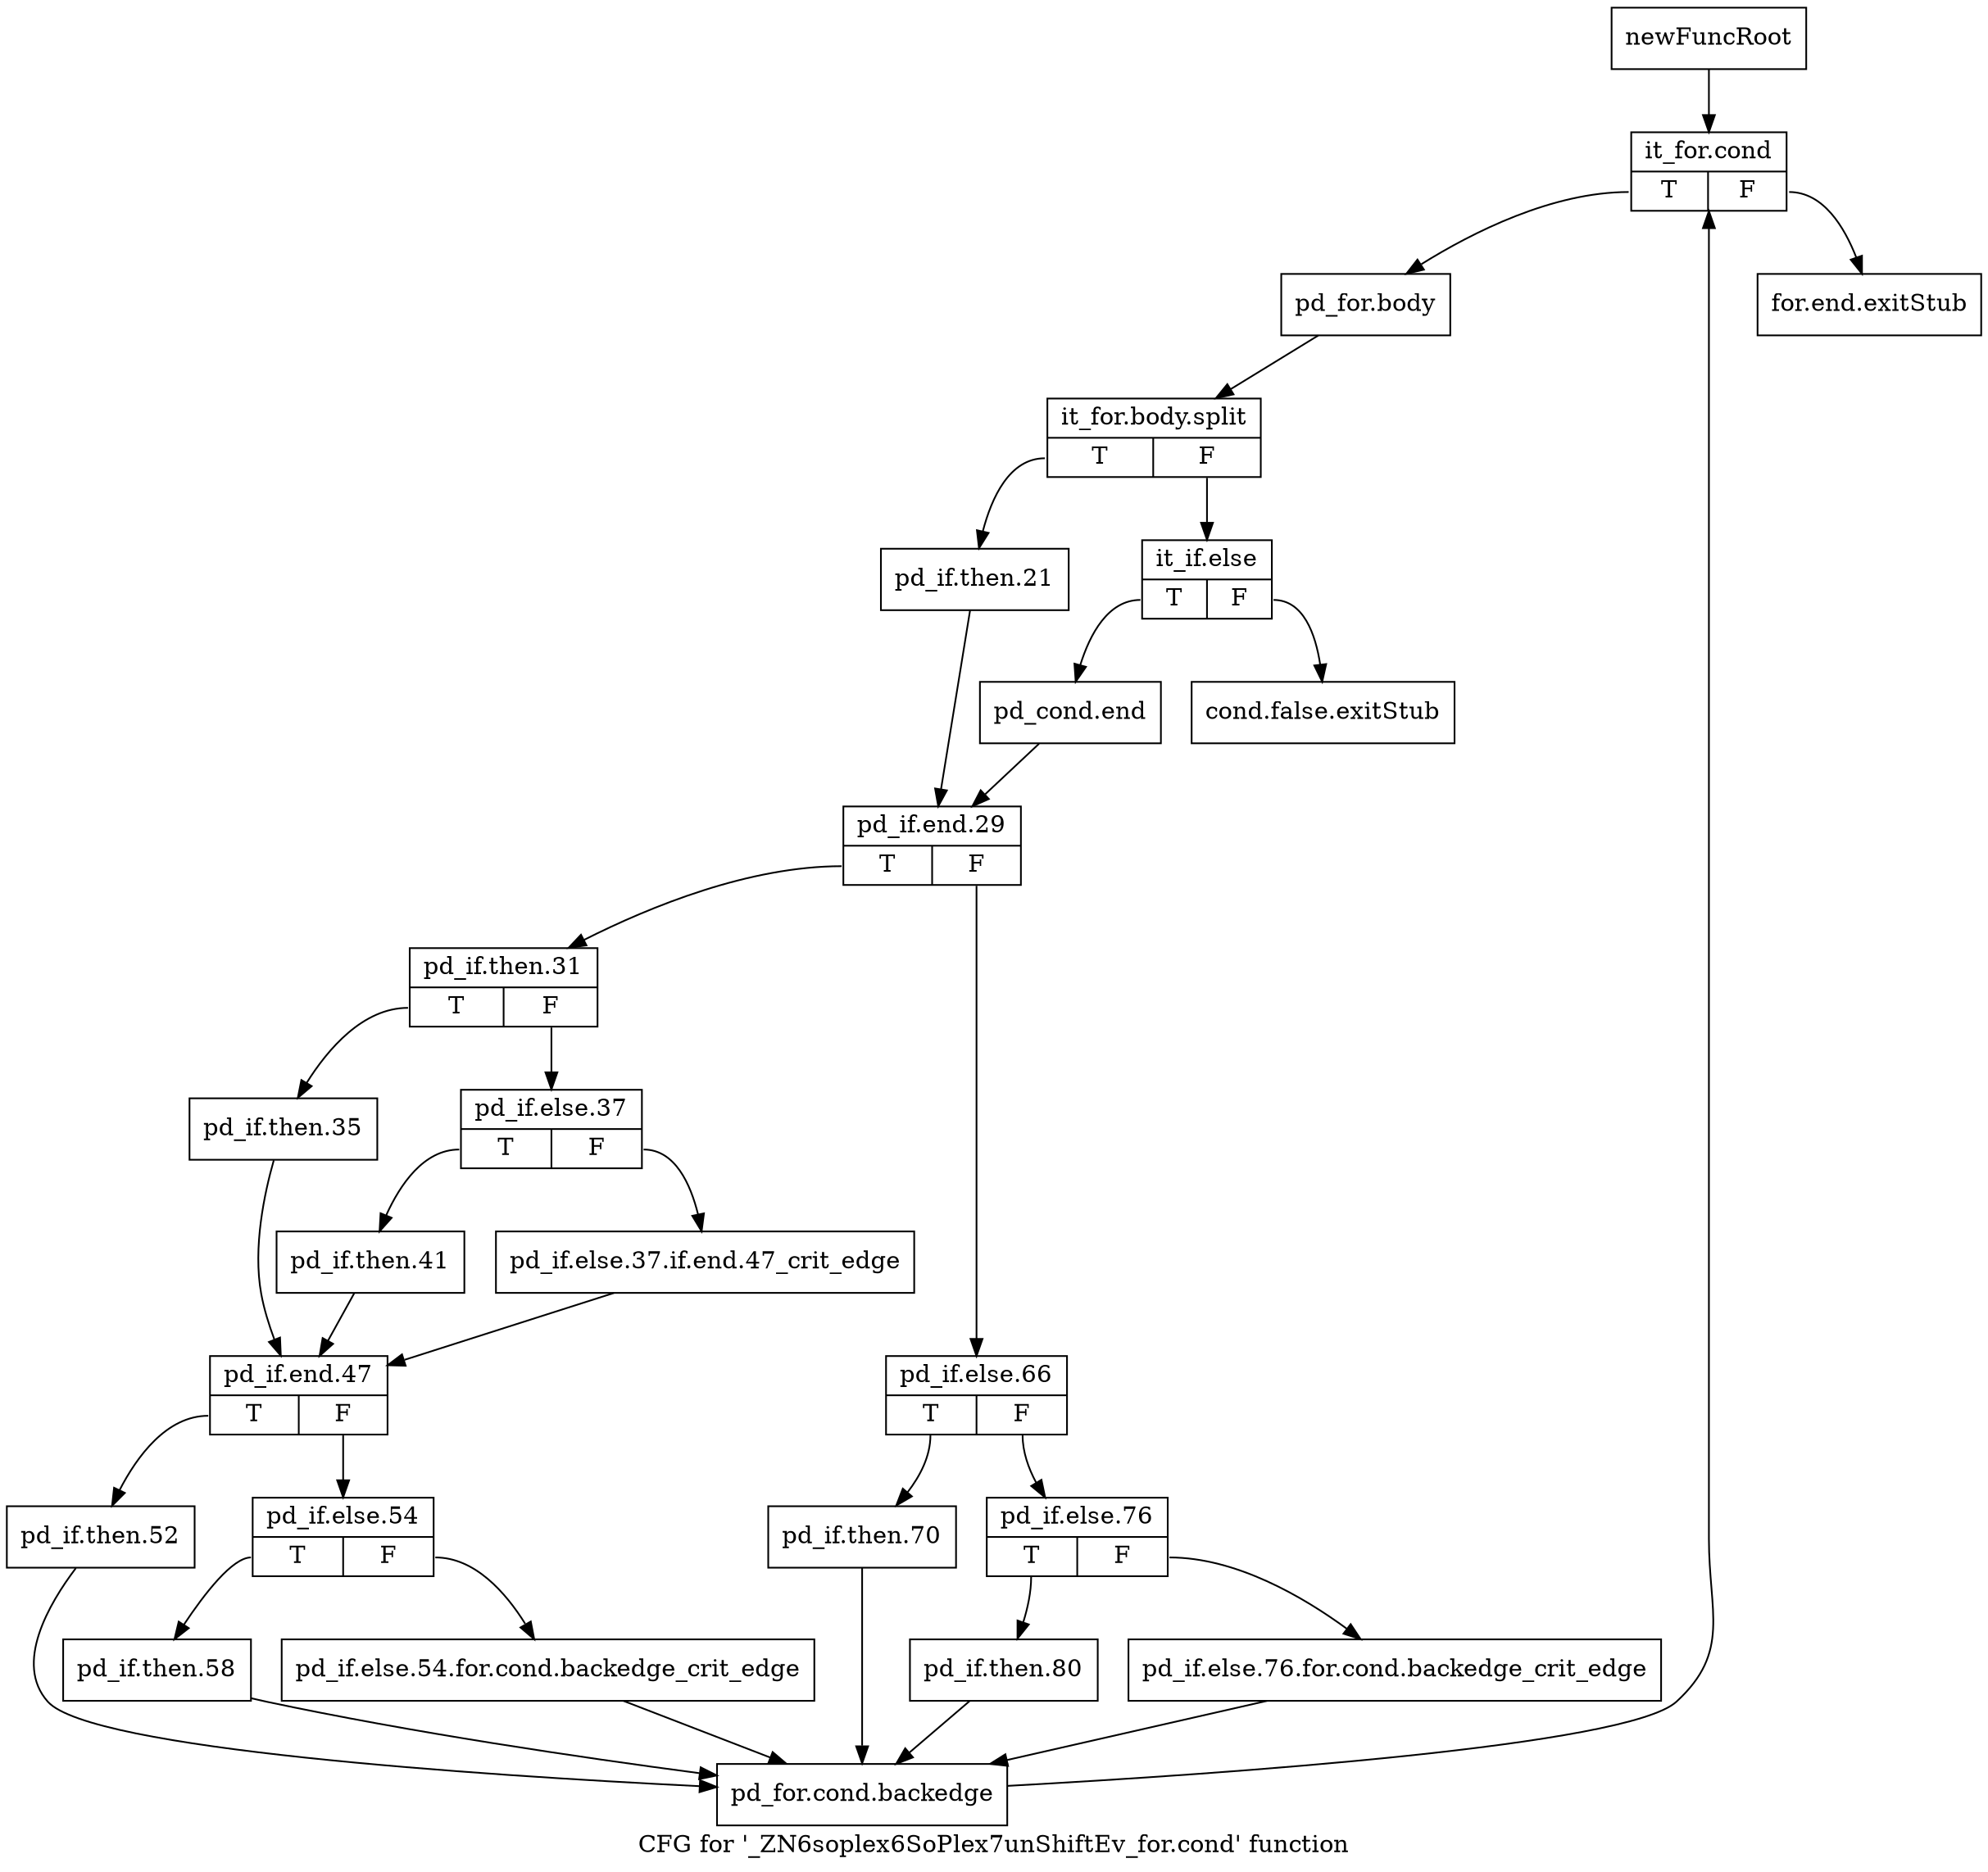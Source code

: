 digraph "CFG for '_ZN6soplex6SoPlex7unShiftEv_for.cond' function" {
	label="CFG for '_ZN6soplex6SoPlex7unShiftEv_for.cond' function";

	Node0x2ec9850 [shape=record,label="{newFuncRoot}"];
	Node0x2ec9850 -> Node0x2ec9940;
	Node0x2ec98a0 [shape=record,label="{for.end.exitStub}"];
	Node0x2ec98f0 [shape=record,label="{cond.false.exitStub}"];
	Node0x2ec9940 [shape=record,label="{it_for.cond|{<s0>T|<s1>F}}"];
	Node0x2ec9940:s0 -> Node0x2ec9990;
	Node0x2ec9940:s1 -> Node0x2ec98a0;
	Node0x2ec9990 [shape=record,label="{pd_for.body}"];
	Node0x2ec9990 -> Node0x34f3d20;
	Node0x34f3d20 [shape=record,label="{it_for.body.split|{<s0>T|<s1>F}}"];
	Node0x34f3d20:s0 -> Node0x2ec9a80;
	Node0x34f3d20:s1 -> Node0x2ec99e0;
	Node0x2ec99e0 [shape=record,label="{it_if.else|{<s0>T|<s1>F}}"];
	Node0x2ec99e0:s0 -> Node0x2ec9a30;
	Node0x2ec99e0:s1 -> Node0x2ec98f0;
	Node0x2ec9a30 [shape=record,label="{pd_cond.end}"];
	Node0x2ec9a30 -> Node0x2ec9ad0;
	Node0x2ec9a80 [shape=record,label="{pd_if.then.21}"];
	Node0x2ec9a80 -> Node0x2ec9ad0;
	Node0x2ec9ad0 [shape=record,label="{pd_if.end.29|{<s0>T|<s1>F}}"];
	Node0x2ec9ad0:s0 -> Node0x2ec9cb0;
	Node0x2ec9ad0:s1 -> Node0x2ec9b20;
	Node0x2ec9b20 [shape=record,label="{pd_if.else.66|{<s0>T|<s1>F}}"];
	Node0x2ec9b20:s0 -> Node0x2ec9c60;
	Node0x2ec9b20:s1 -> Node0x2ec9b70;
	Node0x2ec9b70 [shape=record,label="{pd_if.else.76|{<s0>T|<s1>F}}"];
	Node0x2ec9b70:s0 -> Node0x2ec9c10;
	Node0x2ec9b70:s1 -> Node0x2ec9bc0;
	Node0x2ec9bc0 [shape=record,label="{pd_if.else.76.for.cond.backedge_crit_edge}"];
	Node0x2ec9bc0 -> Node0x2ec9fd0;
	Node0x2ec9c10 [shape=record,label="{pd_if.then.80}"];
	Node0x2ec9c10 -> Node0x2ec9fd0;
	Node0x2ec9c60 [shape=record,label="{pd_if.then.70}"];
	Node0x2ec9c60 -> Node0x2ec9fd0;
	Node0x2ec9cb0 [shape=record,label="{pd_if.then.31|{<s0>T|<s1>F}}"];
	Node0x2ec9cb0:s0 -> Node0x2ec9df0;
	Node0x2ec9cb0:s1 -> Node0x2ec9d00;
	Node0x2ec9d00 [shape=record,label="{pd_if.else.37|{<s0>T|<s1>F}}"];
	Node0x2ec9d00:s0 -> Node0x2ec9da0;
	Node0x2ec9d00:s1 -> Node0x2ec9d50;
	Node0x2ec9d50 [shape=record,label="{pd_if.else.37.if.end.47_crit_edge}"];
	Node0x2ec9d50 -> Node0x2ec9e40;
	Node0x2ec9da0 [shape=record,label="{pd_if.then.41}"];
	Node0x2ec9da0 -> Node0x2ec9e40;
	Node0x2ec9df0 [shape=record,label="{pd_if.then.35}"];
	Node0x2ec9df0 -> Node0x2ec9e40;
	Node0x2ec9e40 [shape=record,label="{pd_if.end.47|{<s0>T|<s1>F}}"];
	Node0x2ec9e40:s0 -> Node0x2ec9f80;
	Node0x2ec9e40:s1 -> Node0x2ec9e90;
	Node0x2ec9e90 [shape=record,label="{pd_if.else.54|{<s0>T|<s1>F}}"];
	Node0x2ec9e90:s0 -> Node0x2ec9f30;
	Node0x2ec9e90:s1 -> Node0x2ec9ee0;
	Node0x2ec9ee0 [shape=record,label="{pd_if.else.54.for.cond.backedge_crit_edge}"];
	Node0x2ec9ee0 -> Node0x2ec9fd0;
	Node0x2ec9f30 [shape=record,label="{pd_if.then.58}"];
	Node0x2ec9f30 -> Node0x2ec9fd0;
	Node0x2ec9f80 [shape=record,label="{pd_if.then.52}"];
	Node0x2ec9f80 -> Node0x2ec9fd0;
	Node0x2ec9fd0 [shape=record,label="{pd_for.cond.backedge}"];
	Node0x2ec9fd0 -> Node0x2ec9940;
}
